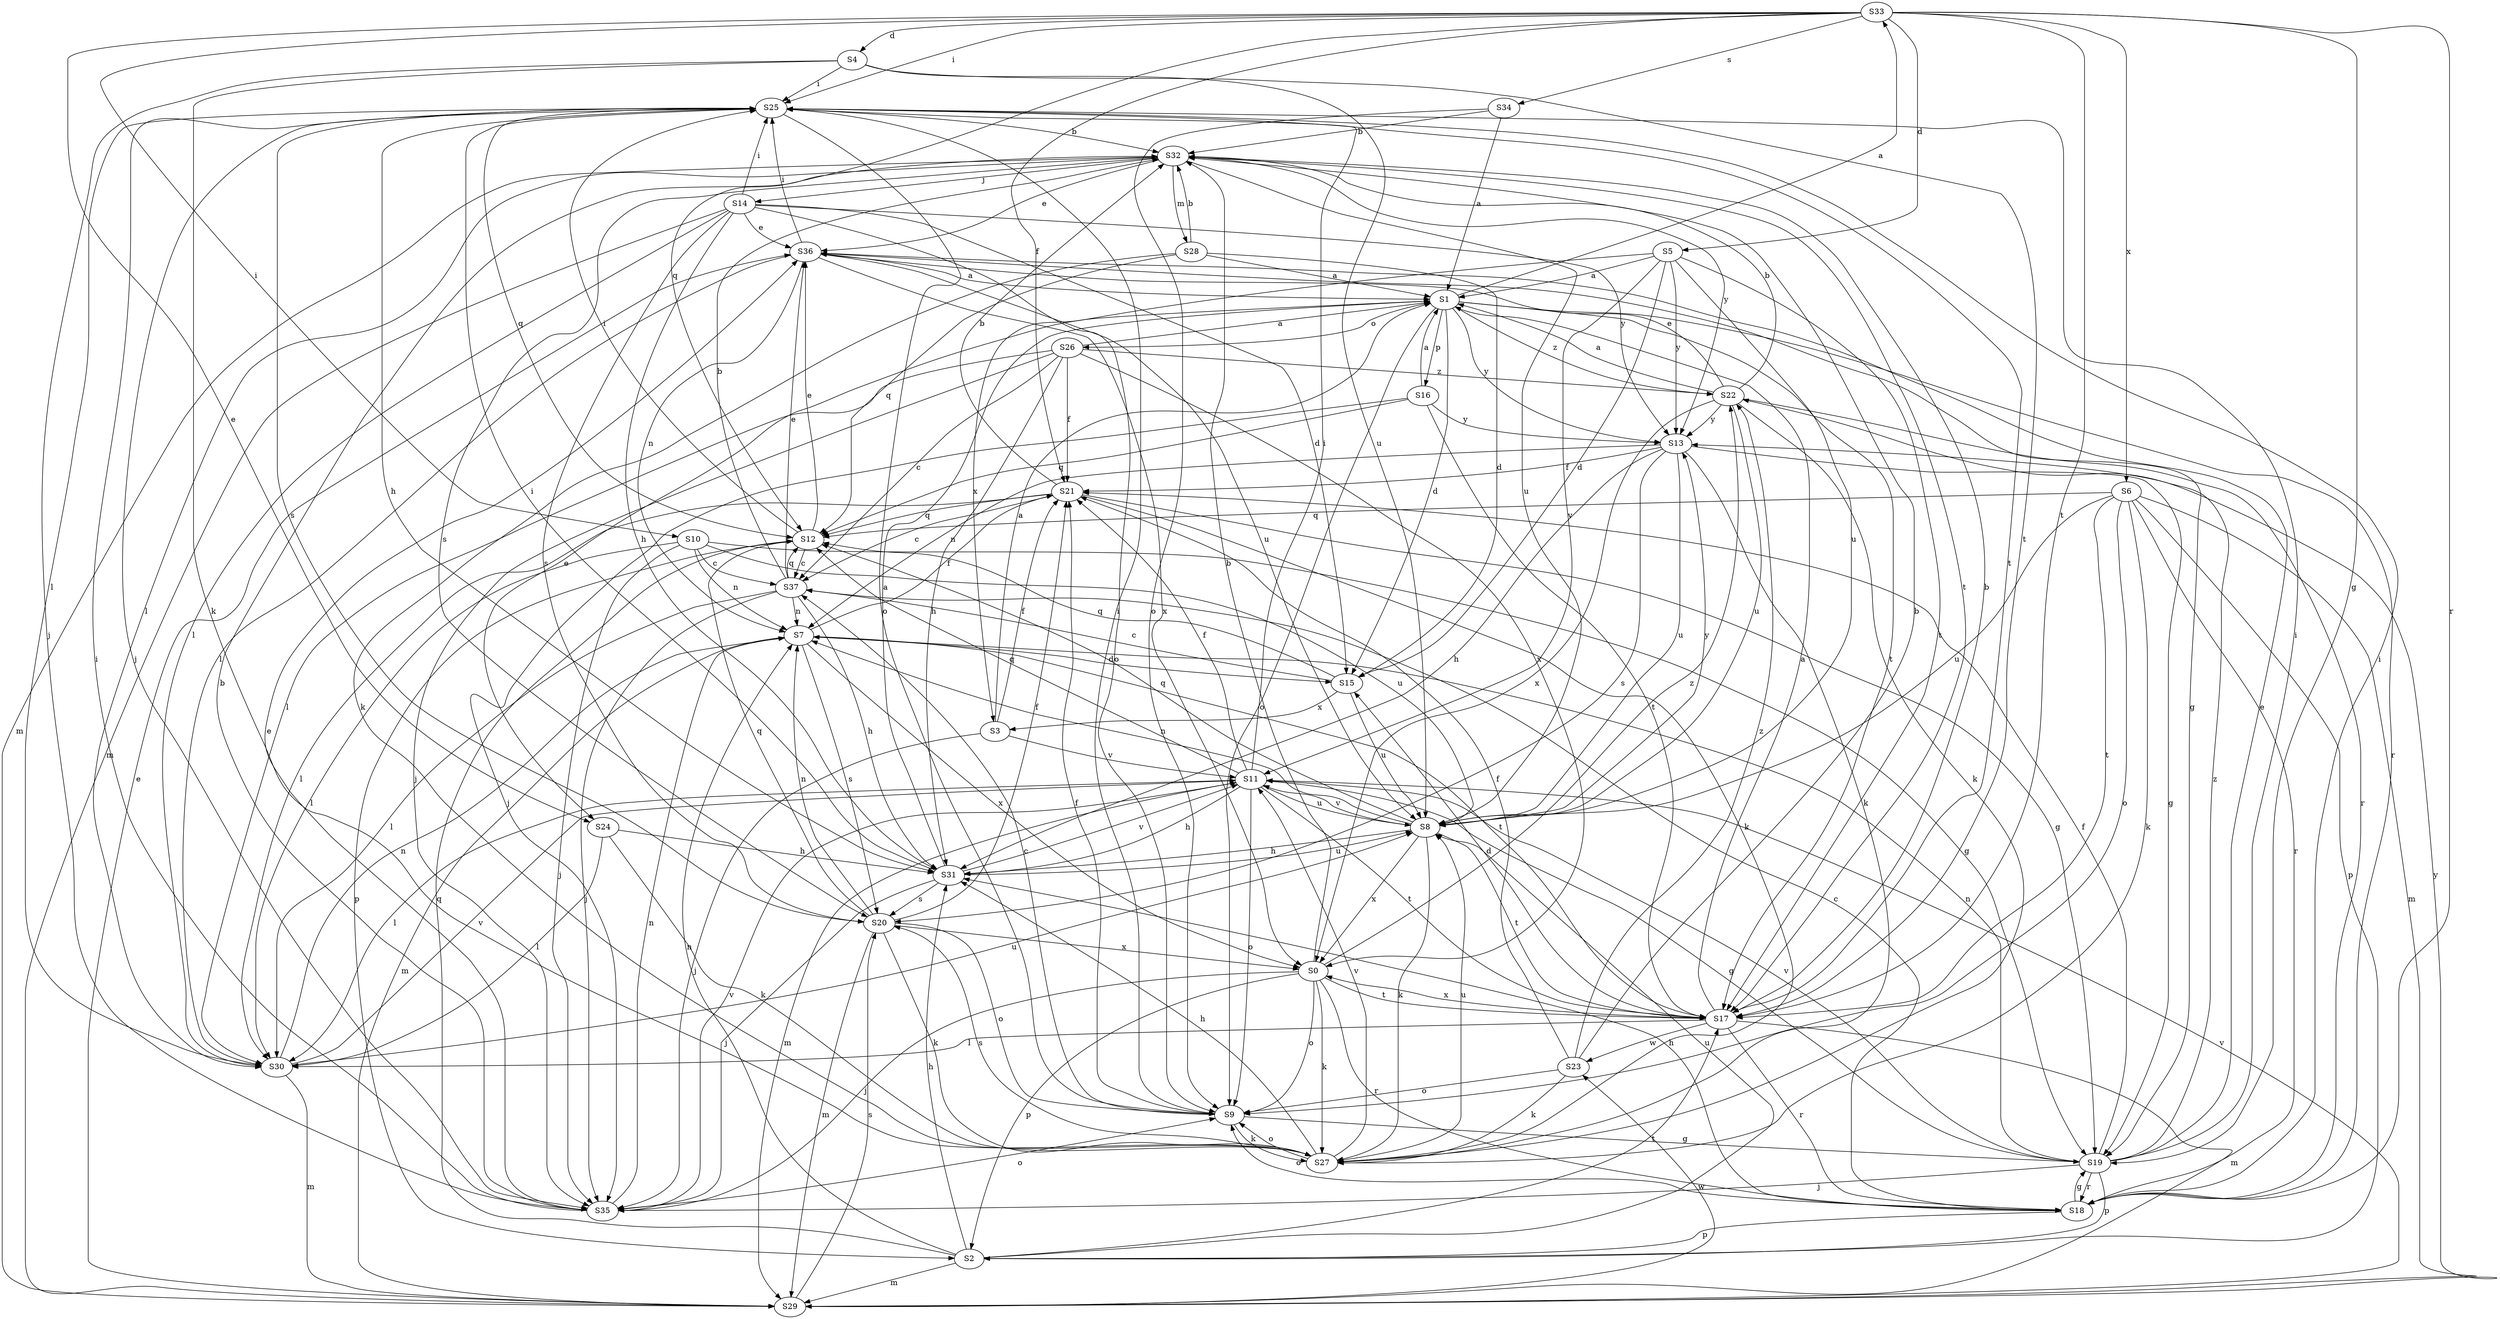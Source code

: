 strict digraph  {
S33;
S1;
S32;
S37;
S4;
S5;
S15;
S24;
S36;
S21;
S19;
S31;
S10;
S25;
S14;
S35;
S27;
S30;
S28;
S29;
S7;
S26;
S9;
S16;
S2;
S12;
S18;
S34;
S20;
S17;
S8;
S11;
S23;
S6;
S3;
S0;
S13;
S22;
S33 -> S4  [label=d];
S33 -> S5  [label=d];
S33 -> S24  [label=e];
S33 -> S21  [label=f];
S33 -> S19  [label=g];
S33 -> S10  [label=i];
S33 -> S25  [label=i];
S33 -> S12  [label=q];
S33 -> S18  [label=r];
S33 -> S34  [label=s];
S33 -> S17  [label=t];
S33 -> S6  [label=x];
S1 -> S33  [label=a];
S1 -> S15  [label=d];
S1 -> S24  [label=e];
S1 -> S26  [label=o];
S1 -> S9  [label=o];
S1 -> S16  [label=p];
S1 -> S18  [label=r];
S1 -> S17  [label=t];
S1 -> S13  [label=y];
S1 -> S22  [label=z];
S32 -> S36  [label=e];
S32 -> S14  [label=j];
S32 -> S30  [label=l];
S32 -> S28  [label=m];
S32 -> S29  [label=m];
S32 -> S20  [label=s];
S32 -> S17  [label=t];
S32 -> S8  [label=u];
S32 -> S13  [label=y];
S37 -> S32  [label=b];
S37 -> S36  [label=e];
S37 -> S31  [label=h];
S37 -> S35  [label=j];
S37 -> S30  [label=l];
S37 -> S7  [label=n];
S37 -> S12  [label=q];
S4 -> S25  [label=i];
S4 -> S35  [label=j];
S4 -> S27  [label=k];
S4 -> S17  [label=t];
S4 -> S8  [label=u];
S5 -> S1  [label=a];
S5 -> S15  [label=d];
S5 -> S17  [label=t];
S5 -> S8  [label=u];
S5 -> S11  [label=v];
S5 -> S3  [label=x];
S5 -> S13  [label=y];
S15 -> S37  [label=c];
S15 -> S12  [label=q];
S15 -> S8  [label=u];
S15 -> S3  [label=x];
S24 -> S31  [label=h];
S24 -> S27  [label=k];
S24 -> S30  [label=l];
S36 -> S1  [label=a];
S36 -> S19  [label=g];
S36 -> S25  [label=i];
S36 -> S30  [label=l];
S36 -> S7  [label=n];
S36 -> S8  [label=u];
S36 -> S0  [label=x];
S21 -> S32  [label=b];
S21 -> S37  [label=c];
S21 -> S19  [label=g];
S21 -> S27  [label=k];
S21 -> S30  [label=l];
S21 -> S12  [label=q];
S19 -> S36  [label=e];
S19 -> S21  [label=f];
S19 -> S25  [label=i];
S19 -> S35  [label=j];
S19 -> S7  [label=n];
S19 -> S2  [label=p];
S19 -> S18  [label=r];
S19 -> S11  [label=v];
S19 -> S22  [label=z];
S31 -> S1  [label=a];
S31 -> S25  [label=i];
S31 -> S35  [label=j];
S31 -> S20  [label=s];
S31 -> S8  [label=u];
S31 -> S11  [label=v];
S10 -> S37  [label=c];
S10 -> S19  [label=g];
S10 -> S35  [label=j];
S10 -> S30  [label=l];
S10 -> S7  [label=n];
S10 -> S8  [label=u];
S25 -> S32  [label=b];
S25 -> S31  [label=h];
S25 -> S35  [label=j];
S25 -> S30  [label=l];
S25 -> S9  [label=o];
S25 -> S12  [label=q];
S25 -> S20  [label=s];
S25 -> S17  [label=t];
S14 -> S15  [label=d];
S14 -> S36  [label=e];
S14 -> S31  [label=h];
S14 -> S25  [label=i];
S14 -> S30  [label=l];
S14 -> S29  [label=m];
S14 -> S9  [label=o];
S14 -> S20  [label=s];
S14 -> S13  [label=y];
S35 -> S32  [label=b];
S35 -> S36  [label=e];
S35 -> S25  [label=i];
S35 -> S7  [label=n];
S35 -> S9  [label=o];
S35 -> S11  [label=v];
S27 -> S31  [label=h];
S27 -> S9  [label=o];
S27 -> S20  [label=s];
S27 -> S8  [label=u];
S27 -> S11  [label=v];
S30 -> S29  [label=m];
S30 -> S7  [label=n];
S30 -> S8  [label=u];
S30 -> S11  [label=v];
S28 -> S1  [label=a];
S28 -> S32  [label=b];
S28 -> S15  [label=d];
S28 -> S27  [label=k];
S28 -> S12  [label=q];
S29 -> S36  [label=e];
S29 -> S20  [label=s];
S29 -> S11  [label=v];
S29 -> S23  [label=w];
S29 -> S13  [label=y];
S7 -> S15  [label=d];
S7 -> S21  [label=f];
S7 -> S29  [label=m];
S7 -> S20  [label=s];
S7 -> S17  [label=t];
S7 -> S0  [label=x];
S26 -> S1  [label=a];
S26 -> S37  [label=c];
S26 -> S21  [label=f];
S26 -> S31  [label=h];
S26 -> S35  [label=j];
S26 -> S30  [label=l];
S26 -> S0  [label=x];
S26 -> S22  [label=z];
S9 -> S37  [label=c];
S9 -> S21  [label=f];
S9 -> S19  [label=g];
S9 -> S25  [label=i];
S9 -> S27  [label=k];
S16 -> S1  [label=a];
S16 -> S35  [label=j];
S16 -> S12  [label=q];
S16 -> S17  [label=t];
S16 -> S13  [label=y];
S2 -> S31  [label=h];
S2 -> S29  [label=m];
S2 -> S7  [label=n];
S2 -> S12  [label=q];
S2 -> S17  [label=t];
S2 -> S8  [label=u];
S12 -> S37  [label=c];
S12 -> S36  [label=e];
S12 -> S25  [label=i];
S12 -> S2  [label=p];
S18 -> S37  [label=c];
S18 -> S19  [label=g];
S18 -> S31  [label=h];
S18 -> S25  [label=i];
S18 -> S9  [label=o];
S18 -> S2  [label=p];
S34 -> S1  [label=a];
S34 -> S32  [label=b];
S34 -> S9  [label=o];
S20 -> S21  [label=f];
S20 -> S27  [label=k];
S20 -> S29  [label=m];
S20 -> S7  [label=n];
S20 -> S9  [label=o];
S20 -> S12  [label=q];
S20 -> S0  [label=x];
S17 -> S1  [label=a];
S17 -> S32  [label=b];
S17 -> S15  [label=d];
S17 -> S30  [label=l];
S17 -> S29  [label=m];
S17 -> S18  [label=r];
S17 -> S23  [label=w];
S17 -> S0  [label=x];
S8 -> S31  [label=h];
S8 -> S27  [label=k];
S8 -> S7  [label=n];
S8 -> S12  [label=q];
S8 -> S17  [label=t];
S8 -> S11  [label=v];
S8 -> S0  [label=x];
S8 -> S13  [label=y];
S11 -> S21  [label=f];
S11 -> S19  [label=g];
S11 -> S31  [label=h];
S11 -> S25  [label=i];
S11 -> S30  [label=l];
S11 -> S29  [label=m];
S11 -> S9  [label=o];
S11 -> S12  [label=q];
S11 -> S17  [label=t];
S11 -> S8  [label=u];
S23 -> S32  [label=b];
S23 -> S21  [label=f];
S23 -> S27  [label=k];
S23 -> S9  [label=o];
S23 -> S22  [label=z];
S6 -> S27  [label=k];
S6 -> S29  [label=m];
S6 -> S9  [label=o];
S6 -> S2  [label=p];
S6 -> S12  [label=q];
S6 -> S18  [label=r];
S6 -> S17  [label=t];
S6 -> S8  [label=u];
S3 -> S1  [label=a];
S3 -> S21  [label=f];
S3 -> S35  [label=j];
S3 -> S11  [label=v];
S0 -> S32  [label=b];
S0 -> S35  [label=j];
S0 -> S27  [label=k];
S0 -> S9  [label=o];
S0 -> S2  [label=p];
S0 -> S18  [label=r];
S0 -> S17  [label=t];
S0 -> S22  [label=z];
S13 -> S21  [label=f];
S13 -> S19  [label=g];
S13 -> S31  [label=h];
S13 -> S27  [label=k];
S13 -> S7  [label=n];
S13 -> S20  [label=s];
S13 -> S8  [label=u];
S22 -> S1  [label=a];
S22 -> S32  [label=b];
S22 -> S36  [label=e];
S22 -> S27  [label=k];
S22 -> S18  [label=r];
S22 -> S8  [label=u];
S22 -> S0  [label=x];
S22 -> S13  [label=y];
}
